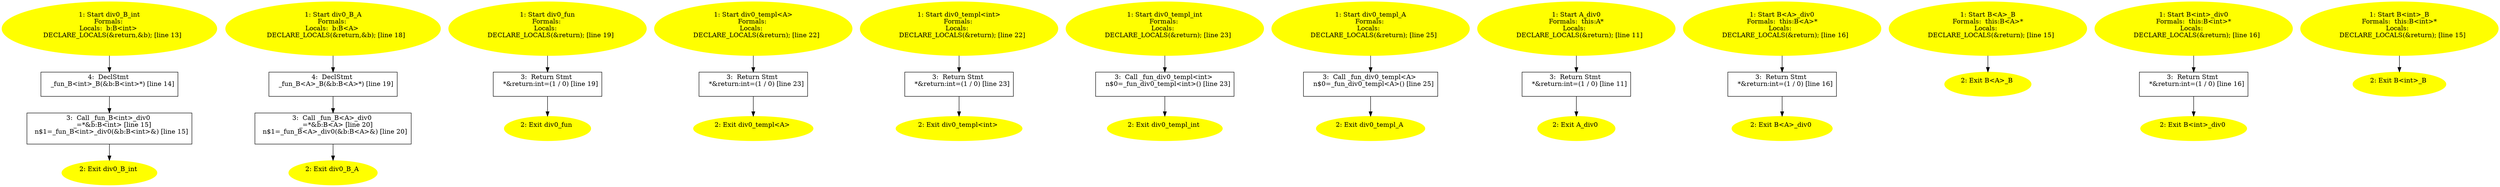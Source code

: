 /* @generated */
digraph iCFG {
"div0_B_int#_Z10div0_B_intv.6a5285bbb8108d37ddd7fb32a1c209f0_1" [label="1: Start div0_B_int\nFormals: \nLocals:  b:B<int> \n   DECLARE_LOCALS(&return,&b); [line 13]\n " color=yellow style=filled]
	

	 "div0_B_int#_Z10div0_B_intv.6a5285bbb8108d37ddd7fb32a1c209f0_1" -> "div0_B_int#_Z10div0_B_intv.6a5285bbb8108d37ddd7fb32a1c209f0_4" ;
"div0_B_int#_Z10div0_B_intv.6a5285bbb8108d37ddd7fb32a1c209f0_2" [label="2: Exit div0_B_int \n  " color=yellow style=filled]
	

"div0_B_int#_Z10div0_B_intv.6a5285bbb8108d37ddd7fb32a1c209f0_3" [label="3:  Call _fun_B<int>_div0 \n   _=*&b:B<int> [line 15]\n  n$1=_fun_B<int>_div0(&b:B<int>&) [line 15]\n " shape="box"]
	

	 "div0_B_int#_Z10div0_B_intv.6a5285bbb8108d37ddd7fb32a1c209f0_3" -> "div0_B_int#_Z10div0_B_intv.6a5285bbb8108d37ddd7fb32a1c209f0_2" ;
"div0_B_int#_Z10div0_B_intv.6a5285bbb8108d37ddd7fb32a1c209f0_4" [label="4:  DeclStmt \n   _fun_B<int>_B(&b:B<int>*) [line 14]\n " shape="box"]
	

	 "div0_B_int#_Z10div0_B_intv.6a5285bbb8108d37ddd7fb32a1c209f0_4" -> "div0_B_int#_Z10div0_B_intv.6a5285bbb8108d37ddd7fb32a1c209f0_3" ;
"div0_B_A#_Z8div0_B_Av.e020bae865007dd9fc2a5d84c73f126c_1" [label="1: Start div0_B_A\nFormals: \nLocals:  b:B<A> \n   DECLARE_LOCALS(&return,&b); [line 18]\n " color=yellow style=filled]
	

	 "div0_B_A#_Z8div0_B_Av.e020bae865007dd9fc2a5d84c73f126c_1" -> "div0_B_A#_Z8div0_B_Av.e020bae865007dd9fc2a5d84c73f126c_4" ;
"div0_B_A#_Z8div0_B_Av.e020bae865007dd9fc2a5d84c73f126c_2" [label="2: Exit div0_B_A \n  " color=yellow style=filled]
	

"div0_B_A#_Z8div0_B_Av.e020bae865007dd9fc2a5d84c73f126c_3" [label="3:  Call _fun_B<A>_div0 \n   _=*&b:B<A> [line 20]\n  n$1=_fun_B<A>_div0(&b:B<A>&) [line 20]\n " shape="box"]
	

	 "div0_B_A#_Z8div0_B_Av.e020bae865007dd9fc2a5d84c73f126c_3" -> "div0_B_A#_Z8div0_B_Av.e020bae865007dd9fc2a5d84c73f126c_2" ;
"div0_B_A#_Z8div0_B_Av.e020bae865007dd9fc2a5d84c73f126c_4" [label="4:  DeclStmt \n   _fun_B<A>_B(&b:B<A>*) [line 19]\n " shape="box"]
	

	 "div0_B_A#_Z8div0_B_Av.e020bae865007dd9fc2a5d84c73f126c_4" -> "div0_B_A#_Z8div0_B_Av.e020bae865007dd9fc2a5d84c73f126c_3" ;
"div0_fun#_Z8div0_funv.21f70fd09b44530e062738afd1eab5d6_1" [label="1: Start div0_fun\nFormals: \nLocals:  \n   DECLARE_LOCALS(&return); [line 19]\n " color=yellow style=filled]
	

	 "div0_fun#_Z8div0_funv.21f70fd09b44530e062738afd1eab5d6_1" -> "div0_fun#_Z8div0_funv.21f70fd09b44530e062738afd1eab5d6_3" ;
"div0_fun#_Z8div0_funv.21f70fd09b44530e062738afd1eab5d6_2" [label="2: Exit div0_fun \n  " color=yellow style=filled]
	

"div0_fun#_Z8div0_funv.21f70fd09b44530e062738afd1eab5d6_3" [label="3:  Return Stmt \n   *&return:int=(1 / 0) [line 19]\n " shape="box"]
	

	 "div0_fun#_Z8div0_funv.21f70fd09b44530e062738afd1eab5d6_3" -> "div0_fun#_Z8div0_funv.21f70fd09b44530e062738afd1eab5d6_2" ;
"div0_templ<A>#_Z10div0_templI1AEiv.bcfc0dac8f7d7c1ccc70be3ddbce8e2d_1" [label="1: Start div0_templ<A>\nFormals: \nLocals:  \n   DECLARE_LOCALS(&return); [line 22]\n " color=yellow style=filled]
	

	 "div0_templ<A>#_Z10div0_templI1AEiv.bcfc0dac8f7d7c1ccc70be3ddbce8e2d_1" -> "div0_templ<A>#_Z10div0_templI1AEiv.bcfc0dac8f7d7c1ccc70be3ddbce8e2d_3" ;
"div0_templ<A>#_Z10div0_templI1AEiv.bcfc0dac8f7d7c1ccc70be3ddbce8e2d_2" [label="2: Exit div0_templ<A> \n  " color=yellow style=filled]
	

"div0_templ<A>#_Z10div0_templI1AEiv.bcfc0dac8f7d7c1ccc70be3ddbce8e2d_3" [label="3:  Return Stmt \n   *&return:int=(1 / 0) [line 23]\n " shape="box"]
	

	 "div0_templ<A>#_Z10div0_templI1AEiv.bcfc0dac8f7d7c1ccc70be3ddbce8e2d_3" -> "div0_templ<A>#_Z10div0_templI1AEiv.bcfc0dac8f7d7c1ccc70be3ddbce8e2d_2" ;
"div0_templ<int>#_Z10div0_templIiEiv.a4367063c09c7733090598ee3dd5250e_1" [label="1: Start div0_templ<int>\nFormals: \nLocals:  \n   DECLARE_LOCALS(&return); [line 22]\n " color=yellow style=filled]
	

	 "div0_templ<int>#_Z10div0_templIiEiv.a4367063c09c7733090598ee3dd5250e_1" -> "div0_templ<int>#_Z10div0_templIiEiv.a4367063c09c7733090598ee3dd5250e_3" ;
"div0_templ<int>#_Z10div0_templIiEiv.a4367063c09c7733090598ee3dd5250e_2" [label="2: Exit div0_templ<int> \n  " color=yellow style=filled]
	

"div0_templ<int>#_Z10div0_templIiEiv.a4367063c09c7733090598ee3dd5250e_3" [label="3:  Return Stmt \n   *&return:int=(1 / 0) [line 23]\n " shape="box"]
	

	 "div0_templ<int>#_Z10div0_templIiEiv.a4367063c09c7733090598ee3dd5250e_3" -> "div0_templ<int>#_Z10div0_templIiEiv.a4367063c09c7733090598ee3dd5250e_2" ;
"div0_templ_int#_Z14div0_templ_intv.f8ee29a2cfe05a5a0d69250c31702b39_1" [label="1: Start div0_templ_int\nFormals: \nLocals:  \n   DECLARE_LOCALS(&return); [line 23]\n " color=yellow style=filled]
	

	 "div0_templ_int#_Z14div0_templ_intv.f8ee29a2cfe05a5a0d69250c31702b39_1" -> "div0_templ_int#_Z14div0_templ_intv.f8ee29a2cfe05a5a0d69250c31702b39_3" ;
"div0_templ_int#_Z14div0_templ_intv.f8ee29a2cfe05a5a0d69250c31702b39_2" [label="2: Exit div0_templ_int \n  " color=yellow style=filled]
	

"div0_templ_int#_Z14div0_templ_intv.f8ee29a2cfe05a5a0d69250c31702b39_3" [label="3:  Call _fun_div0_templ<int> \n   n$0=_fun_div0_templ<int>() [line 23]\n " shape="box"]
	

	 "div0_templ_int#_Z14div0_templ_intv.f8ee29a2cfe05a5a0d69250c31702b39_3" -> "div0_templ_int#_Z14div0_templ_intv.f8ee29a2cfe05a5a0d69250c31702b39_2" ;
"div0_templ_A#_Z12div0_templ_Av.464febcb55ef703bd84efafdbcea5c40_1" [label="1: Start div0_templ_A\nFormals: \nLocals:  \n   DECLARE_LOCALS(&return); [line 25]\n " color=yellow style=filled]
	

	 "div0_templ_A#_Z12div0_templ_Av.464febcb55ef703bd84efafdbcea5c40_1" -> "div0_templ_A#_Z12div0_templ_Av.464febcb55ef703bd84efafdbcea5c40_3" ;
"div0_templ_A#_Z12div0_templ_Av.464febcb55ef703bd84efafdbcea5c40_2" [label="2: Exit div0_templ_A \n  " color=yellow style=filled]
	

"div0_templ_A#_Z12div0_templ_Av.464febcb55ef703bd84efafdbcea5c40_3" [label="3:  Call _fun_div0_templ<A> \n   n$0=_fun_div0_templ<A>() [line 25]\n " shape="box"]
	

	 "div0_templ_A#_Z12div0_templ_Av.464febcb55ef703bd84efafdbcea5c40_3" -> "div0_templ_A#_Z12div0_templ_Av.464febcb55ef703bd84efafdbcea5c40_2" ;
"div0#A#(_ZN1A4div0Ev).1a6f91584aabeebe049737afeb476378_1" [label="1: Start A_div0\nFormals:  this:A*\nLocals:  \n   DECLARE_LOCALS(&return); [line 11]\n " color=yellow style=filled]
	

	 "div0#A#(_ZN1A4div0Ev).1a6f91584aabeebe049737afeb476378_1" -> "div0#A#(_ZN1A4div0Ev).1a6f91584aabeebe049737afeb476378_3" ;
"div0#A#(_ZN1A4div0Ev).1a6f91584aabeebe049737afeb476378_2" [label="2: Exit A_div0 \n  " color=yellow style=filled]
	

"div0#A#(_ZN1A4div0Ev).1a6f91584aabeebe049737afeb476378_3" [label="3:  Return Stmt \n   *&return:int=(1 / 0) [line 11]\n " shape="box"]
	

	 "div0#A#(_ZN1A4div0Ev).1a6f91584aabeebe049737afeb476378_3" -> "div0#A#(_ZN1A4div0Ev).1a6f91584aabeebe049737afeb476378_2" ;
"div0#B<A>#(_ZN1BI1AE4div0Ev).95154c4eecaa5aa2388f6884c1f2eb1f_1" [label="1: Start B<A>_div0\nFormals:  this:B<A>*\nLocals:  \n   DECLARE_LOCALS(&return); [line 16]\n " color=yellow style=filled]
	

	 "div0#B<A>#(_ZN1BI1AE4div0Ev).95154c4eecaa5aa2388f6884c1f2eb1f_1" -> "div0#B<A>#(_ZN1BI1AE4div0Ev).95154c4eecaa5aa2388f6884c1f2eb1f_3" ;
"div0#B<A>#(_ZN1BI1AE4div0Ev).95154c4eecaa5aa2388f6884c1f2eb1f_2" [label="2: Exit B<A>_div0 \n  " color=yellow style=filled]
	

"div0#B<A>#(_ZN1BI1AE4div0Ev).95154c4eecaa5aa2388f6884c1f2eb1f_3" [label="3:  Return Stmt \n   *&return:int=(1 / 0) [line 16]\n " shape="box"]
	

	 "div0#B<A>#(_ZN1BI1AE4div0Ev).95154c4eecaa5aa2388f6884c1f2eb1f_3" -> "div0#B<A>#(_ZN1BI1AE4div0Ev).95154c4eecaa5aa2388f6884c1f2eb1f_2" ;
"B#B<A>#{_ZN1BI1AEC1Ev|constexpr}.37a0dc804dbb70abe9c0cba5d0d4b75d_1" [label="1: Start B<A>_B\nFormals:  this:B<A>*\nLocals:  \n   DECLARE_LOCALS(&return); [line 15]\n " color=yellow style=filled]
	

	 "B#B<A>#{_ZN1BI1AEC1Ev|constexpr}.37a0dc804dbb70abe9c0cba5d0d4b75d_1" -> "B#B<A>#{_ZN1BI1AEC1Ev|constexpr}.37a0dc804dbb70abe9c0cba5d0d4b75d_2" ;
"B#B<A>#{_ZN1BI1AEC1Ev|constexpr}.37a0dc804dbb70abe9c0cba5d0d4b75d_2" [label="2: Exit B<A>_B \n  " color=yellow style=filled]
	

"div0#B<int>#(_ZN1BIiE4div0Ev).7928d23b80a07771917a21f2f65199b6_1" [label="1: Start B<int>_div0\nFormals:  this:B<int>*\nLocals:  \n   DECLARE_LOCALS(&return); [line 16]\n " color=yellow style=filled]
	

	 "div0#B<int>#(_ZN1BIiE4div0Ev).7928d23b80a07771917a21f2f65199b6_1" -> "div0#B<int>#(_ZN1BIiE4div0Ev).7928d23b80a07771917a21f2f65199b6_3" ;
"div0#B<int>#(_ZN1BIiE4div0Ev).7928d23b80a07771917a21f2f65199b6_2" [label="2: Exit B<int>_div0 \n  " color=yellow style=filled]
	

"div0#B<int>#(_ZN1BIiE4div0Ev).7928d23b80a07771917a21f2f65199b6_3" [label="3:  Return Stmt \n   *&return:int=(1 / 0) [line 16]\n " shape="box"]
	

	 "div0#B<int>#(_ZN1BIiE4div0Ev).7928d23b80a07771917a21f2f65199b6_3" -> "div0#B<int>#(_ZN1BIiE4div0Ev).7928d23b80a07771917a21f2f65199b6_2" ;
"B#B<int>#{_ZN1BIiEC1Ev|constexpr}.0a6e40da0e7d400cfcd0dfa1df7ad995_1" [label="1: Start B<int>_B\nFormals:  this:B<int>*\nLocals:  \n   DECLARE_LOCALS(&return); [line 15]\n " color=yellow style=filled]
	

	 "B#B<int>#{_ZN1BIiEC1Ev|constexpr}.0a6e40da0e7d400cfcd0dfa1df7ad995_1" -> "B#B<int>#{_ZN1BIiEC1Ev|constexpr}.0a6e40da0e7d400cfcd0dfa1df7ad995_2" ;
"B#B<int>#{_ZN1BIiEC1Ev|constexpr}.0a6e40da0e7d400cfcd0dfa1df7ad995_2" [label="2: Exit B<int>_B \n  " color=yellow style=filled]
	

}
